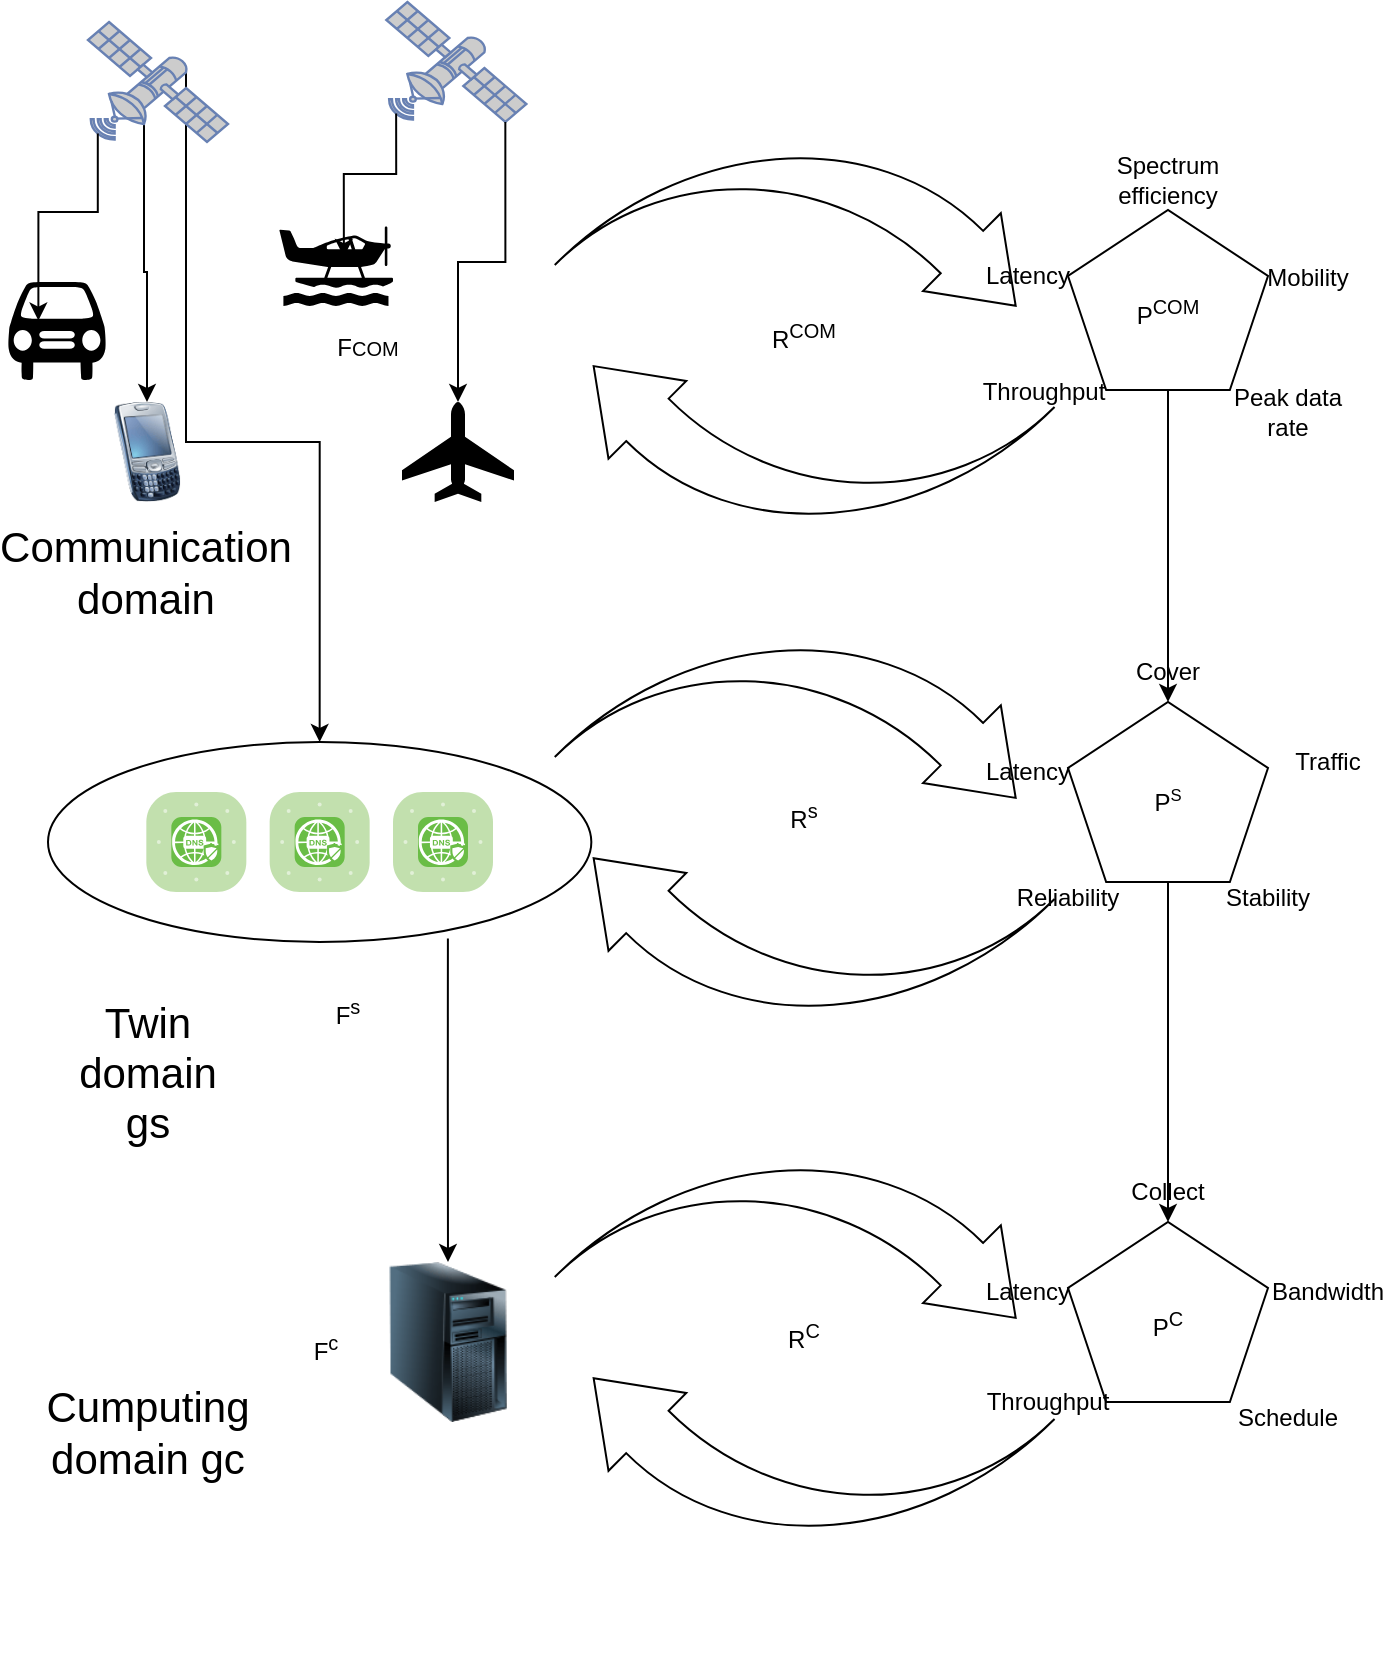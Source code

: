 <mxfile version="24.3.1" type="github">
  <diagram name="Page-1" id="nRrXyf7INGiIGbmpSxvh">
    <mxGraphModel dx="1434" dy="738" grid="1" gridSize="10" guides="1" tooltips="1" connect="1" arrows="1" fold="1" page="1" pageScale="1" pageWidth="850" pageHeight="1100" math="0" shadow="0">
      <root>
        <mxCell id="0" />
        <mxCell id="1" parent="0" />
        <mxCell id="Q4Pk-urvtS-5LU4mxGrk-62" style="edgeStyle=orthogonalEdgeStyle;rounded=0;orthogonalLoop=1;jettySize=auto;html=1;" parent="1" source="Q4Pk-urvtS-5LU4mxGrk-2" target="Q4Pk-urvtS-5LU4mxGrk-14" edge="1">
          <mxGeometry relative="1" as="geometry" />
        </mxCell>
        <mxCell id="Q4Pk-urvtS-5LU4mxGrk-2" value="" style="whiteSpace=wrap;html=1;shape=mxgraph.basic.pentagon" parent="1" vertex="1">
          <mxGeometry x="600" y="480" width="100" height="90" as="geometry" />
        </mxCell>
        <mxCell id="Q4Pk-urvtS-5LU4mxGrk-4" value="" style="html=1;shadow=0;dashed=0;align=center;verticalAlign=middle;shape=mxgraph.arrows2.jumpInArrow;dy=15;dx=38;arrowHead=55;rotation=45;" parent="1" vertex="1">
          <mxGeometry x="379.63" y="420" width="177.4" height="176.02" as="geometry" />
        </mxCell>
        <mxCell id="Q4Pk-urvtS-5LU4mxGrk-7" value="" style="html=1;shadow=0;dashed=0;align=center;verticalAlign=middle;shape=mxgraph.arrows2.jumpInArrow;dy=15;dx=38;arrowHead=55;rotation=-135;" parent="1" vertex="1">
          <mxGeometry x="379.63" y="490" width="177.4" height="176.02" as="geometry" />
        </mxCell>
        <mxCell id="Q4Pk-urvtS-5LU4mxGrk-61" style="edgeStyle=orthogonalEdgeStyle;rounded=0;orthogonalLoop=1;jettySize=auto;html=1;" parent="1" source="Q4Pk-urvtS-5LU4mxGrk-10" target="Q4Pk-urvtS-5LU4mxGrk-2" edge="1">
          <mxGeometry relative="1" as="geometry" />
        </mxCell>
        <mxCell id="Q4Pk-urvtS-5LU4mxGrk-10" value="" style="whiteSpace=wrap;html=1;shape=mxgraph.basic.pentagon" parent="1" vertex="1">
          <mxGeometry x="600" y="233.98" width="100" height="90" as="geometry" />
        </mxCell>
        <mxCell id="Q4Pk-urvtS-5LU4mxGrk-11" value="" style="html=1;shadow=0;dashed=0;align=center;verticalAlign=middle;shape=mxgraph.arrows2.jumpInArrow;dy=15;dx=38;arrowHead=55;rotation=-135;" parent="1" vertex="1">
          <mxGeometry x="379.63" y="243.98" width="177.4" height="176.02" as="geometry" />
        </mxCell>
        <mxCell id="Q4Pk-urvtS-5LU4mxGrk-12" value="" style="html=1;shadow=0;dashed=0;align=center;verticalAlign=middle;shape=mxgraph.arrows2.jumpInArrow;dy=15;dx=38;arrowHead=55;rotation=45;" parent="1" vertex="1">
          <mxGeometry x="379.63" y="173.98" width="177.4" height="176.02" as="geometry" />
        </mxCell>
        <mxCell id="Q4Pk-urvtS-5LU4mxGrk-13" value="" style="image;html=1;image=img/lib/clip_art/computers/Server_Tower_128x128.png" parent="1" vertex="1">
          <mxGeometry x="250.0" y="760" width="80" height="80" as="geometry" />
        </mxCell>
        <mxCell id="Q4Pk-urvtS-5LU4mxGrk-14" value="" style="whiteSpace=wrap;html=1;shape=mxgraph.basic.pentagon" parent="1" vertex="1">
          <mxGeometry x="600" y="740" width="100" height="90" as="geometry" />
        </mxCell>
        <mxCell id="Q4Pk-urvtS-5LU4mxGrk-15" value="" style="html=1;shadow=0;dashed=0;align=center;verticalAlign=middle;shape=mxgraph.arrows2.jumpInArrow;dy=15;dx=38;arrowHead=55;rotation=-135;" parent="1" vertex="1">
          <mxGeometry x="379.63" y="750" width="177.4" height="176.02" as="geometry" />
        </mxCell>
        <mxCell id="Q4Pk-urvtS-5LU4mxGrk-16" value="" style="html=1;shadow=0;dashed=0;align=center;verticalAlign=middle;shape=mxgraph.arrows2.jumpInArrow;dy=15;dx=38;arrowHead=55;rotation=45;" parent="1" vertex="1">
          <mxGeometry x="379.63" y="680" width="177.4" height="176.02" as="geometry" />
        </mxCell>
        <mxCell id="Q4Pk-urvtS-5LU4mxGrk-35" style="edgeStyle=orthogonalEdgeStyle;rounded=0;orthogonalLoop=1;jettySize=auto;html=1;exitX=0.736;exitY=0.983;exitDx=0;exitDy=0;exitPerimeter=0;" parent="1" source="Q4Pk-urvtS-5LU4mxGrk-20" target="Q4Pk-urvtS-5LU4mxGrk-13" edge="1">
          <mxGeometry relative="1" as="geometry" />
        </mxCell>
        <mxCell id="Q4Pk-urvtS-5LU4mxGrk-20" value="" style="ellipse;whiteSpace=wrap;html=1;" parent="1" vertex="1">
          <mxGeometry x="90" y="500" width="271.67" height="100" as="geometry" />
        </mxCell>
        <mxCell id="Q4Pk-urvtS-5LU4mxGrk-17" value="" style="verticalLabelPosition=bottom;sketch=0;html=1;fillColor=#6ABD46;strokeColor=#ffffff;verticalAlign=top;align=center;points=[[0.085,0.085,0],[0.915,0.085,0],[0.915,0.915,0],[0.085,0.915,0],[0.25,0,0],[0.5,0,0],[0.75,0,0],[1,0.25,0],[1,0.5,0],[1,0.75,0],[0.75,1,0],[0.5,1,0],[0.25,1,0],[0,0.75,0],[0,0.5,0],[0,0.25,0]];pointerEvents=1;shape=mxgraph.cisco_safe.compositeIcon;bgIcon=mxgraph.cisco_safe.architecture.generic_appliance;resIcon=mxgraph.cisco_safe.architecture.secure_dns;" parent="1" vertex="1">
          <mxGeometry x="139.17" y="525" width="50" height="50" as="geometry" />
        </mxCell>
        <mxCell id="Q4Pk-urvtS-5LU4mxGrk-18" value="" style="verticalLabelPosition=bottom;sketch=0;html=1;fillColor=#6ABD46;strokeColor=#ffffff;verticalAlign=top;align=center;points=[[0.085,0.085,0],[0.915,0.085,0],[0.915,0.915,0],[0.085,0.915,0],[0.25,0,0],[0.5,0,0],[0.75,0,0],[1,0.25,0],[1,0.5,0],[1,0.75,0],[0.75,1,0],[0.5,1,0],[0.25,1,0],[0,0.75,0],[0,0.5,0],[0,0.25,0]];pointerEvents=1;shape=mxgraph.cisco_safe.compositeIcon;bgIcon=mxgraph.cisco_safe.architecture.generic_appliance;resIcon=mxgraph.cisco_safe.architecture.secure_dns;" parent="1" vertex="1">
          <mxGeometry x="200.83" y="525" width="50" height="50" as="geometry" />
        </mxCell>
        <mxCell id="Q4Pk-urvtS-5LU4mxGrk-19" value="" style="verticalLabelPosition=bottom;sketch=0;html=1;fillColor=#6ABD46;strokeColor=#ffffff;verticalAlign=top;align=center;points=[[0.085,0.085,0],[0.915,0.085,0],[0.915,0.915,0],[0.085,0.915,0],[0.25,0,0],[0.5,0,0],[0.75,0,0],[1,0.25,0],[1,0.5,0],[1,0.75,0],[0.75,1,0],[0.5,1,0],[0.25,1,0],[0,0.75,0],[0,0.5,0],[0,0.25,0]];pointerEvents=1;shape=mxgraph.cisco_safe.compositeIcon;bgIcon=mxgraph.cisco_safe.architecture.generic_appliance;resIcon=mxgraph.cisco_safe.architecture.secure_dns;" parent="1" vertex="1">
          <mxGeometry x="262.5" y="525" width="50" height="50" as="geometry" />
        </mxCell>
        <mxCell id="Q4Pk-urvtS-5LU4mxGrk-21" value="" style="image;html=1;image=img/lib/clip_art/telecommunication/Palm_Treo_128x128.png" parent="1" vertex="1">
          <mxGeometry x="110.0" y="330" width="59" height="50" as="geometry" />
        </mxCell>
        <mxCell id="Q4Pk-urvtS-5LU4mxGrk-22" value="" style="shape=mxgraph.signs.transportation.sea_plane;html=1;pointerEvents=1;fillColor=#000000;strokeColor=none;verticalLabelPosition=bottom;verticalAlign=top;align=center;" parent="1" vertex="1">
          <mxGeometry x="205.5" y="241.99" width="57" height="40" as="geometry" />
        </mxCell>
        <mxCell id="Q4Pk-urvtS-5LU4mxGrk-23" value="" style="shape=mxgraph.signs.transportation.airplane_3;html=1;pointerEvents=1;fillColor=#000000;strokeColor=none;verticalLabelPosition=bottom;verticalAlign=top;align=center;" parent="1" vertex="1">
          <mxGeometry x="267" y="330" width="56" height="50" as="geometry" />
        </mxCell>
        <mxCell id="Q4Pk-urvtS-5LU4mxGrk-24" value="" style="shape=mxgraph.signs.transportation.car_1;html=1;pointerEvents=1;fillColor=#000000;strokeColor=none;verticalLabelPosition=bottom;verticalAlign=top;align=center;" parent="1" vertex="1">
          <mxGeometry x="70.0" y="270" width="49" height="49" as="geometry" />
        </mxCell>
        <mxCell id="Q4Pk-urvtS-5LU4mxGrk-32" style="edgeStyle=orthogonalEdgeStyle;rounded=0;orthogonalLoop=1;jettySize=auto;html=1;exitX=0.4;exitY=0.85;exitDx=0;exitDy=0;exitPerimeter=0;" parent="1" source="Q4Pk-urvtS-5LU4mxGrk-25" target="Q4Pk-urvtS-5LU4mxGrk-21" edge="1">
          <mxGeometry relative="1" as="geometry" />
        </mxCell>
        <mxCell id="Q4Pk-urvtS-5LU4mxGrk-34" style="edgeStyle=orthogonalEdgeStyle;rounded=0;orthogonalLoop=1;jettySize=auto;html=1;exitX=0.7;exitY=0.42;exitDx=0;exitDy=0;exitPerimeter=0;" parent="1" source="Q4Pk-urvtS-5LU4mxGrk-25" target="Q4Pk-urvtS-5LU4mxGrk-20" edge="1">
          <mxGeometry relative="1" as="geometry" />
        </mxCell>
        <mxCell id="Q4Pk-urvtS-5LU4mxGrk-25" value="" style="fontColor=#0066CC;verticalAlign=top;verticalLabelPosition=bottom;labelPosition=center;align=center;html=1;outlineConnect=0;fillColor=#CCCCCC;strokeColor=#6881B3;gradientColor=none;gradientDirection=north;strokeWidth=2;shape=mxgraph.networks.satellite;" parent="1" vertex="1">
          <mxGeometry x="110.0" y="140" width="70" height="60" as="geometry" />
        </mxCell>
        <mxCell id="Q4Pk-urvtS-5LU4mxGrk-26" value="" style="fontColor=#0066CC;verticalAlign=top;verticalLabelPosition=bottom;labelPosition=center;align=center;html=1;outlineConnect=0;fillColor=#CCCCCC;strokeColor=#6881B3;gradientColor=none;gradientDirection=north;strokeWidth=2;shape=mxgraph.networks.satellite;" parent="1" vertex="1">
          <mxGeometry x="259.17" y="130" width="70" height="60" as="geometry" />
        </mxCell>
        <mxCell id="Q4Pk-urvtS-5LU4mxGrk-30" style="edgeStyle=orthogonalEdgeStyle;rounded=0;orthogonalLoop=1;jettySize=auto;html=1;exitX=0.07;exitY=0.93;exitDx=0;exitDy=0;exitPerimeter=0;entryX=0.31;entryY=0.393;entryDx=0;entryDy=0;entryPerimeter=0;" parent="1" source="Q4Pk-urvtS-5LU4mxGrk-25" target="Q4Pk-urvtS-5LU4mxGrk-24" edge="1">
          <mxGeometry relative="1" as="geometry" />
        </mxCell>
        <mxCell id="Q4Pk-urvtS-5LU4mxGrk-31" style="edgeStyle=orthogonalEdgeStyle;rounded=0;orthogonalLoop=1;jettySize=auto;html=1;exitX=0.07;exitY=0.93;exitDx=0;exitDy=0;exitPerimeter=0;entryX=0.569;entryY=0.388;entryDx=0;entryDy=0;entryPerimeter=0;" parent="1" source="Q4Pk-urvtS-5LU4mxGrk-26" target="Q4Pk-urvtS-5LU4mxGrk-22" edge="1">
          <mxGeometry relative="1" as="geometry" />
        </mxCell>
        <mxCell id="Q4Pk-urvtS-5LU4mxGrk-33" style="edgeStyle=orthogonalEdgeStyle;rounded=0;orthogonalLoop=1;jettySize=auto;html=1;exitX=0.85;exitY=1;exitDx=0;exitDy=0;exitPerimeter=0;" parent="1" source="Q4Pk-urvtS-5LU4mxGrk-26" target="Q4Pk-urvtS-5LU4mxGrk-23" edge="1">
          <mxGeometry relative="1" as="geometry" />
        </mxCell>
        <mxCell id="Q4Pk-urvtS-5LU4mxGrk-37" value="P&lt;sup&gt;COM&lt;/sup&gt;" style="text;html=1;strokeColor=none;fillColor=none;align=center;verticalAlign=middle;whiteSpace=wrap;rounded=0;" parent="1" vertex="1">
          <mxGeometry x="620" y="270" width="60" height="30" as="geometry" />
        </mxCell>
        <mxCell id="Q4Pk-urvtS-5LU4mxGrk-38" value="P&lt;span style=&quot;font-size: 10px;&quot;&gt;&lt;sup&gt;S&lt;/sup&gt;&lt;/span&gt;" style="text;html=1;strokeColor=none;fillColor=none;align=center;verticalAlign=middle;whiteSpace=wrap;rounded=0;" parent="1" vertex="1">
          <mxGeometry x="620" y="514" width="60" height="30" as="geometry" />
        </mxCell>
        <mxCell id="Q4Pk-urvtS-5LU4mxGrk-39" value="P&lt;sup&gt;C&lt;/sup&gt;" style="text;html=1;strokeColor=none;fillColor=none;align=center;verticalAlign=middle;whiteSpace=wrap;rounded=0;" parent="1" vertex="1">
          <mxGeometry x="620" y="776" width="60" height="30" as="geometry" />
        </mxCell>
        <mxCell id="Q4Pk-urvtS-5LU4mxGrk-40" value="&lt;sup style=&quot;&quot;&gt;&lt;span style=&quot;font-size: 12px;&quot;&gt;R&lt;sup&gt;s&lt;/sup&gt;&lt;/span&gt;&lt;/sup&gt;" style="text;html=1;strokeColor=none;fillColor=none;align=center;verticalAlign=middle;whiteSpace=wrap;rounded=0;" parent="1" vertex="1">
          <mxGeometry x="438.33" y="525" width="60" height="30" as="geometry" />
        </mxCell>
        <mxCell id="Q4Pk-urvtS-5LU4mxGrk-41" value="&lt;sup style=&quot;&quot;&gt;&lt;span style=&quot;font-size: 12px;&quot;&gt;R&lt;sup&gt;C&lt;/sup&gt;&lt;/span&gt;&lt;/sup&gt;" style="text;html=1;strokeColor=none;fillColor=none;align=center;verticalAlign=middle;whiteSpace=wrap;rounded=0;" parent="1" vertex="1">
          <mxGeometry x="438.33" y="785" width="60" height="30" as="geometry" />
        </mxCell>
        <mxCell id="Q4Pk-urvtS-5LU4mxGrk-42" value="R&lt;sup&gt;COM&lt;/sup&gt;" style="text;html=1;strokeColor=none;fillColor=none;align=center;verticalAlign=middle;whiteSpace=wrap;rounded=0;" parent="1" vertex="1">
          <mxGeometry x="438.33" y="281.99" width="60" height="30" as="geometry" />
        </mxCell>
        <mxCell id="Q4Pk-urvtS-5LU4mxGrk-43" value="Latency" style="text;html=1;strokeColor=none;fillColor=none;align=center;verticalAlign=middle;whiteSpace=wrap;rounded=0;" parent="1" vertex="1">
          <mxGeometry x="550" y="251.99" width="60" height="30" as="geometry" />
        </mxCell>
        <mxCell id="Q4Pk-urvtS-5LU4mxGrk-44" value="Mobility" style="text;html=1;strokeColor=none;fillColor=none;align=center;verticalAlign=middle;whiteSpace=wrap;rounded=0;" parent="1" vertex="1">
          <mxGeometry x="690" y="253.48" width="60" height="30" as="geometry" />
        </mxCell>
        <mxCell id="Q4Pk-urvtS-5LU4mxGrk-45" value="Throughput" style="text;html=1;strokeColor=none;fillColor=none;align=center;verticalAlign=middle;whiteSpace=wrap;rounded=0;" parent="1" vertex="1">
          <mxGeometry x="558" y="310" width="60" height="30" as="geometry" />
        </mxCell>
        <mxCell id="Q4Pk-urvtS-5LU4mxGrk-46" value="Spectrum efficiency" style="text;html=1;strokeColor=none;fillColor=none;align=center;verticalAlign=middle;whiteSpace=wrap;rounded=0;" parent="1" vertex="1">
          <mxGeometry x="620" y="203.98" width="60" height="30" as="geometry" />
        </mxCell>
        <mxCell id="Q4Pk-urvtS-5LU4mxGrk-47" value="Peak data rate" style="text;html=1;strokeColor=none;fillColor=none;align=center;verticalAlign=middle;whiteSpace=wrap;rounded=0;" parent="1" vertex="1">
          <mxGeometry x="680" y="320" width="60" height="30" as="geometry" />
        </mxCell>
        <mxCell id="Q4Pk-urvtS-5LU4mxGrk-49" value="Latency" style="text;html=1;strokeColor=none;fillColor=none;align=center;verticalAlign=middle;whiteSpace=wrap;rounded=0;" parent="1" vertex="1">
          <mxGeometry x="550" y="500" width="60" height="30" as="geometry" />
        </mxCell>
        <mxCell id="Q4Pk-urvtS-5LU4mxGrk-50" value="Latency" style="text;html=1;strokeColor=none;fillColor=none;align=center;verticalAlign=middle;whiteSpace=wrap;rounded=0;" parent="1" vertex="1">
          <mxGeometry x="550" y="760" width="60" height="30" as="geometry" />
        </mxCell>
        <mxCell id="Q4Pk-urvtS-5LU4mxGrk-51" value="Throughput" style="text;html=1;strokeColor=none;fillColor=none;align=center;verticalAlign=middle;whiteSpace=wrap;rounded=0;" parent="1" vertex="1">
          <mxGeometry x="560" y="815" width="60" height="30" as="geometry" />
        </mxCell>
        <mxCell id="Q4Pk-urvtS-5LU4mxGrk-52" value="Cover" style="text;html=1;strokeColor=none;fillColor=none;align=center;verticalAlign=middle;whiteSpace=wrap;rounded=0;" parent="1" vertex="1">
          <mxGeometry x="620" y="450" width="60" height="30" as="geometry" />
        </mxCell>
        <mxCell id="Q4Pk-urvtS-5LU4mxGrk-53" value="Traffic" style="text;html=1;strokeColor=none;fillColor=none;align=center;verticalAlign=middle;whiteSpace=wrap;rounded=0;" parent="1" vertex="1">
          <mxGeometry x="700" y="495" width="60" height="30" as="geometry" />
        </mxCell>
        <mxCell id="Q4Pk-urvtS-5LU4mxGrk-54" value="Stability" style="text;html=1;strokeColor=none;fillColor=none;align=center;verticalAlign=middle;whiteSpace=wrap;rounded=0;" parent="1" vertex="1">
          <mxGeometry x="670" y="563.01" width="60" height="30" as="geometry" />
        </mxCell>
        <mxCell id="Q4Pk-urvtS-5LU4mxGrk-55" value="Reliability" style="text;html=1;strokeColor=none;fillColor=none;align=center;verticalAlign=middle;whiteSpace=wrap;rounded=0;" parent="1" vertex="1">
          <mxGeometry x="570" y="563.01" width="60" height="30" as="geometry" />
        </mxCell>
        <mxCell id="Q4Pk-urvtS-5LU4mxGrk-56" value="Collect" style="text;html=1;strokeColor=none;fillColor=none;align=center;verticalAlign=middle;whiteSpace=wrap;rounded=0;" parent="1" vertex="1">
          <mxGeometry x="620" y="710" width="60" height="30" as="geometry" />
        </mxCell>
        <mxCell id="Q4Pk-urvtS-5LU4mxGrk-57" value="Bandwidth" style="text;html=1;strokeColor=none;fillColor=none;align=center;verticalAlign=middle;whiteSpace=wrap;rounded=0;" parent="1" vertex="1">
          <mxGeometry x="700" y="760" width="60" height="30" as="geometry" />
        </mxCell>
        <mxCell id="Q4Pk-urvtS-5LU4mxGrk-58" value="Schedule" style="text;html=1;strokeColor=none;fillColor=none;align=center;verticalAlign=middle;whiteSpace=wrap;rounded=0;" parent="1" vertex="1">
          <mxGeometry x="680" y="823.01" width="60" height="30" as="geometry" />
        </mxCell>
        <mxCell id="Q4Pk-urvtS-5LU4mxGrk-64" value="Communication domain" style="text;html=1;strokeColor=none;fillColor=none;align=center;verticalAlign=middle;whiteSpace=wrap;rounded=0;fontSize=21;" parent="1" vertex="1">
          <mxGeometry x="109" y="400" width="60" height="30" as="geometry" />
        </mxCell>
        <mxCell id="Q4Pk-urvtS-5LU4mxGrk-65" value="Twin domain&lt;br&gt;gs" style="text;html=1;strokeColor=none;fillColor=none;align=center;verticalAlign=middle;whiteSpace=wrap;rounded=0;fontSize=21;" parent="1" vertex="1">
          <mxGeometry x="110" y="650" width="60" height="30" as="geometry" />
        </mxCell>
        <mxCell id="Q4Pk-urvtS-5LU4mxGrk-66" value="Cumputing domain gc" style="text;html=1;strokeColor=none;fillColor=none;align=center;verticalAlign=middle;whiteSpace=wrap;rounded=0;fontSize=21;" parent="1" vertex="1">
          <mxGeometry x="110" y="830" width="60" height="30" as="geometry" />
        </mxCell>
        <mxCell id="Q4Pk-urvtS-5LU4mxGrk-67" value="&lt;sup&gt;&lt;span style=&quot;font-size: 12px;&quot;&gt;F&lt;/span&gt;COM&lt;/sup&gt;" style="text;html=1;strokeColor=none;fillColor=none;align=center;verticalAlign=middle;whiteSpace=wrap;rounded=0;" parent="1" vertex="1">
          <mxGeometry x="220.0" y="290" width="60" height="30" as="geometry" />
        </mxCell>
        <mxCell id="Q4Pk-urvtS-5LU4mxGrk-68" value="F&lt;sup&gt;s&lt;/sup&gt;" style="text;html=1;strokeColor=none;fillColor=none;align=center;verticalAlign=middle;whiteSpace=wrap;rounded=0;" parent="1" vertex="1">
          <mxGeometry x="210.0" y="620" width="60" height="30" as="geometry" />
        </mxCell>
        <mxCell id="Q4Pk-urvtS-5LU4mxGrk-69" value="&lt;sup style=&quot;&quot;&gt;&lt;sup style=&quot;&quot;&gt;&lt;span style=&quot;font-size: 12px;&quot;&gt;F&lt;sup&gt;c&lt;/sup&gt;&lt;/span&gt;&lt;/sup&gt;&lt;/sup&gt;" style="text;html=1;strokeColor=none;fillColor=none;align=center;verticalAlign=middle;whiteSpace=wrap;rounded=0;" parent="1" vertex="1">
          <mxGeometry x="199.17" y="793.01" width="60" height="30" as="geometry" />
        </mxCell>
      </root>
    </mxGraphModel>
  </diagram>
</mxfile>
